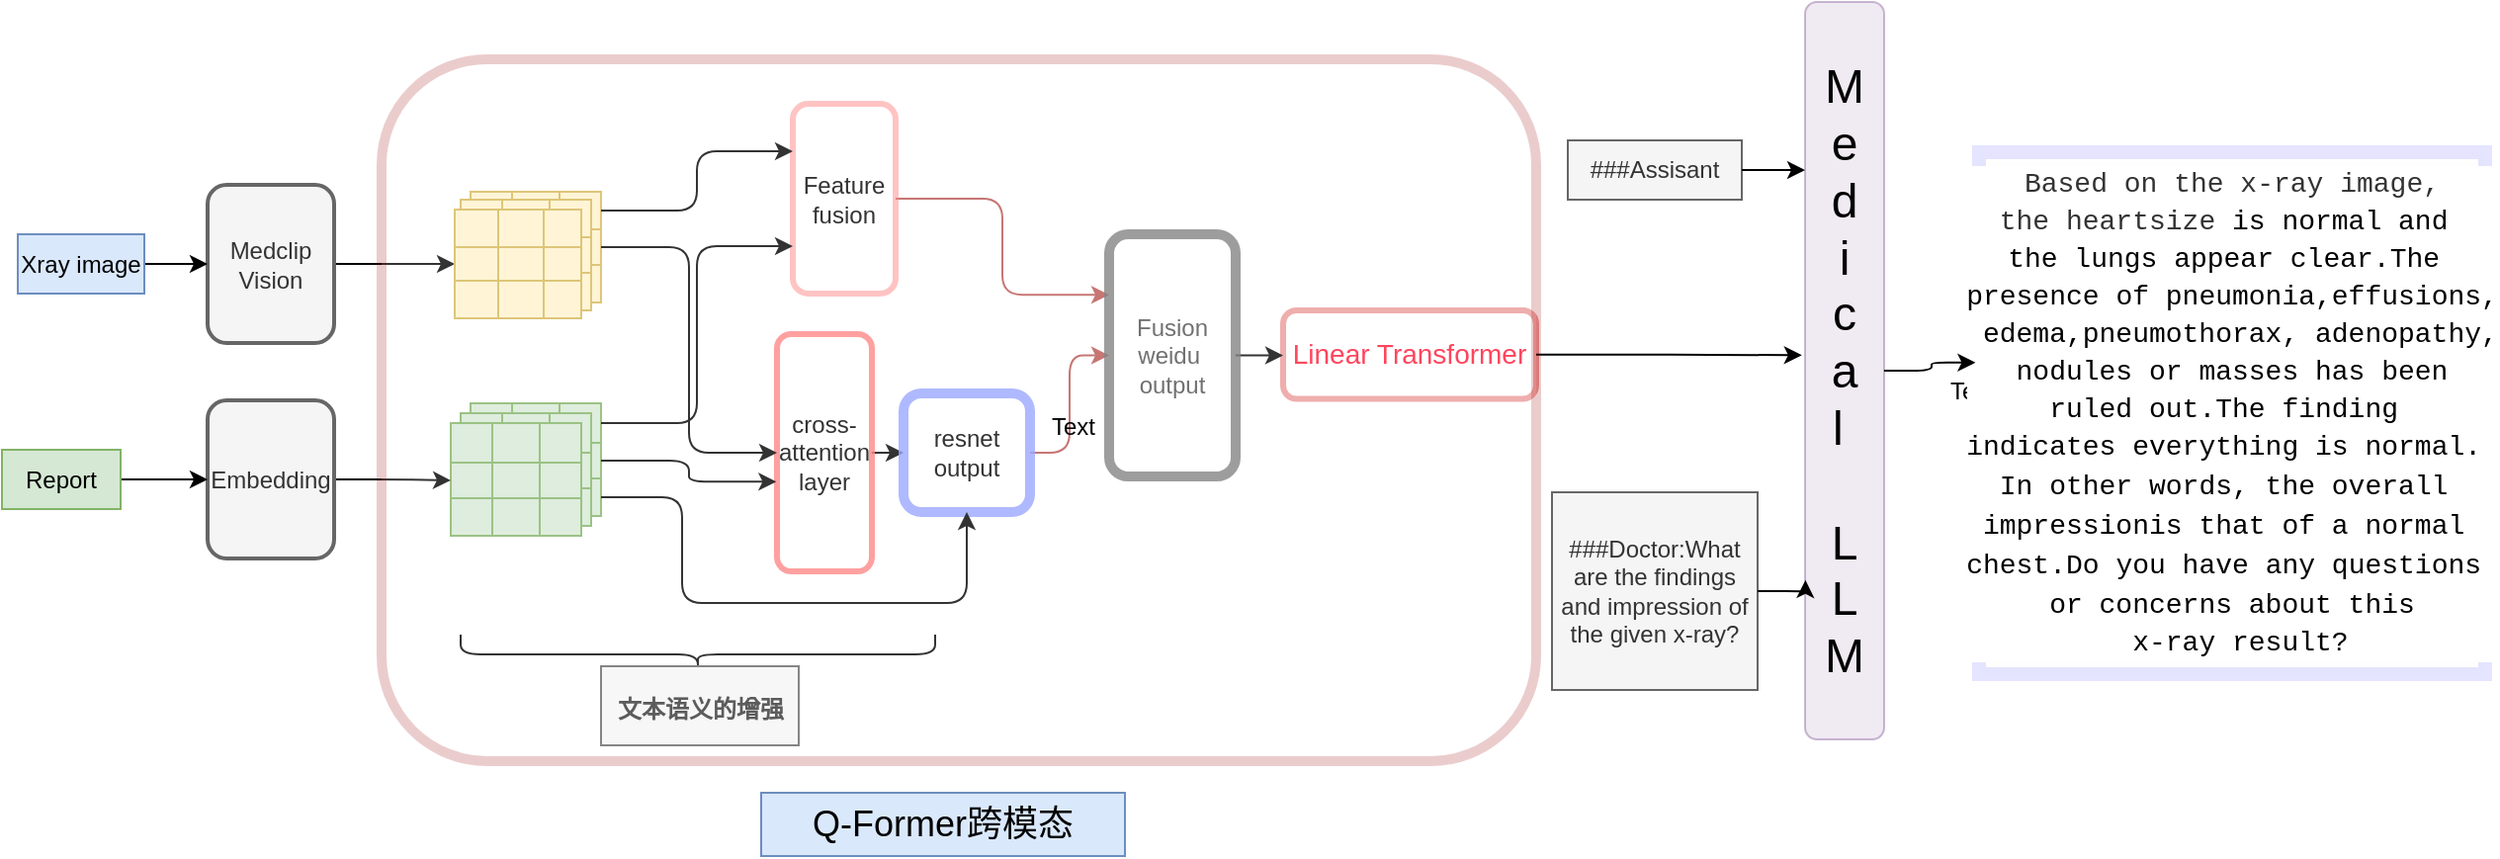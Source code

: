 <mxfile version="26.0.16" pages="2">
  <diagram name="第 1 页" id="Y37LdPhCyo7T8iD-wZ5e">
    <mxGraphModel dx="1584" dy="868" grid="0" gridSize="8" guides="1" tooltips="1" connect="1" arrows="1" fold="1" page="1" pageScale="1" pageWidth="1200" pageHeight="1600" math="0" shadow="0">
      <root>
        <mxCell id="0" />
        <mxCell id="1" parent="0" />
        <mxCell id="Uqj9MseJblNBVu8EgiHg-123" style="edgeStyle=orthogonalEdgeStyle;orthogonalLoop=1;jettySize=auto;html=1;exitX=1;exitY=0.5;exitDx=0;exitDy=0;" edge="1" parent="1" source="mGfkKU6VtConRxVcMwwn-1" target="Uqj9MseJblNBVu8EgiHg-57">
          <mxGeometry relative="1" as="geometry" />
        </mxCell>
        <mxCell id="mGfkKU6VtConRxVcMwwn-1" value="Medclip&lt;div&gt;Vision&lt;/div&gt;" style="rounded=1;whiteSpace=wrap;html=1;strokeWidth=2;fillColor=#f5f5f5;fontColor=#333333;strokeColor=#666666;" vertex="1" parent="1">
          <mxGeometry x="104" y="724.5" width="64" height="80" as="geometry" />
        </mxCell>
        <mxCell id="Uqj9MseJblNBVu8EgiHg-3" value="" style="edgeStyle=orthogonalEdgeStyle;orthogonalLoop=1;jettySize=auto;html=1;" edge="1" parent="1" source="Uqj9MseJblNBVu8EgiHg-1" target="mGfkKU6VtConRxVcMwwn-1">
          <mxGeometry relative="1" as="geometry" />
        </mxCell>
        <mxCell id="Uqj9MseJblNBVu8EgiHg-1" value="Xray image" style="text;html=1;align=center;verticalAlign=middle;whiteSpace=wrap;rounded=0;strokeWidth=1;fillColor=#dae8fc;strokeColor=#6c8ebf;" vertex="1" parent="1">
          <mxGeometry x="8" y="749.5" width="64" height="30" as="geometry" />
        </mxCell>
        <mxCell id="Uqj9MseJblNBVu8EgiHg-5" value="" style="shape=table;startSize=0;container=1;collapsible=0;childLayout=tableLayout;fontSize=16;fillColor=#fff2cc;strokeColor=#d6b656;movable=1;resizable=1;rotatable=1;deletable=1;editable=1;locked=0;connectable=1;" vertex="1" parent="1">
          <mxGeometry x="237" y="728" width="66" height="56" as="geometry" />
        </mxCell>
        <mxCell id="Uqj9MseJblNBVu8EgiHg-6" value="" style="shape=tableRow;horizontal=0;startSize=0;swimlaneHead=0;swimlaneBody=0;strokeColor=inherit;top=0;left=0;bottom=0;right=0;collapsible=0;dropTarget=0;fillColor=none;points=[[0,0.5],[1,0.5]];portConstraint=eastwest;fontSize=16;" vertex="1" parent="Uqj9MseJblNBVu8EgiHg-5">
          <mxGeometry width="66" height="19" as="geometry" />
        </mxCell>
        <mxCell id="Uqj9MseJblNBVu8EgiHg-7" value="" style="shape=partialRectangle;html=1;whiteSpace=wrap;connectable=0;strokeColor=inherit;overflow=hidden;fillColor=none;top=0;left=0;bottom=0;right=0;pointerEvents=1;fontSize=16;" vertex="1" parent="Uqj9MseJblNBVu8EgiHg-6">
          <mxGeometry width="21" height="19" as="geometry">
            <mxRectangle width="21" height="19" as="alternateBounds" />
          </mxGeometry>
        </mxCell>
        <mxCell id="Uqj9MseJblNBVu8EgiHg-8" value="" style="shape=partialRectangle;html=1;whiteSpace=wrap;connectable=0;strokeColor=inherit;overflow=hidden;fillColor=none;top=0;left=0;bottom=0;right=0;pointerEvents=1;fontSize=16;" vertex="1" parent="Uqj9MseJblNBVu8EgiHg-6">
          <mxGeometry x="21" width="24" height="19" as="geometry">
            <mxRectangle width="24" height="19" as="alternateBounds" />
          </mxGeometry>
        </mxCell>
        <mxCell id="Uqj9MseJblNBVu8EgiHg-9" value="" style="shape=partialRectangle;html=1;whiteSpace=wrap;connectable=0;strokeColor=inherit;overflow=hidden;fillColor=none;top=0;left=0;bottom=0;right=0;pointerEvents=1;fontSize=16;" vertex="1" parent="Uqj9MseJblNBVu8EgiHg-6">
          <mxGeometry x="45" width="21" height="19" as="geometry">
            <mxRectangle width="21" height="19" as="alternateBounds" />
          </mxGeometry>
        </mxCell>
        <mxCell id="Uqj9MseJblNBVu8EgiHg-10" value="" style="shape=tableRow;horizontal=0;startSize=0;swimlaneHead=0;swimlaneBody=0;strokeColor=inherit;top=0;left=0;bottom=0;right=0;collapsible=0;dropTarget=0;fillColor=none;points=[[0,0.5],[1,0.5]];portConstraint=eastwest;fontSize=16;" vertex="1" parent="Uqj9MseJblNBVu8EgiHg-5">
          <mxGeometry y="19" width="66" height="18" as="geometry" />
        </mxCell>
        <mxCell id="Uqj9MseJblNBVu8EgiHg-11" value="" style="shape=partialRectangle;html=1;whiteSpace=wrap;connectable=0;strokeColor=inherit;overflow=hidden;fillColor=none;top=0;left=0;bottom=0;right=0;pointerEvents=1;fontSize=16;" vertex="1" parent="Uqj9MseJblNBVu8EgiHg-10">
          <mxGeometry width="21" height="18" as="geometry">
            <mxRectangle width="21" height="18" as="alternateBounds" />
          </mxGeometry>
        </mxCell>
        <mxCell id="Uqj9MseJblNBVu8EgiHg-12" value="" style="shape=partialRectangle;html=1;whiteSpace=wrap;connectable=0;strokeColor=inherit;overflow=hidden;fillColor=none;top=0;left=0;bottom=0;right=0;pointerEvents=1;fontSize=16;" vertex="1" parent="Uqj9MseJblNBVu8EgiHg-10">
          <mxGeometry x="21" width="24" height="18" as="geometry">
            <mxRectangle width="24" height="18" as="alternateBounds" />
          </mxGeometry>
        </mxCell>
        <mxCell id="Uqj9MseJblNBVu8EgiHg-13" value="" style="shape=partialRectangle;html=1;whiteSpace=wrap;connectable=0;strokeColor=inherit;overflow=hidden;fillColor=none;top=0;left=0;bottom=0;right=0;pointerEvents=1;fontSize=16;" vertex="1" parent="Uqj9MseJblNBVu8EgiHg-10">
          <mxGeometry x="45" width="21" height="18" as="geometry">
            <mxRectangle width="21" height="18" as="alternateBounds" />
          </mxGeometry>
        </mxCell>
        <mxCell id="Uqj9MseJblNBVu8EgiHg-14" value="" style="shape=tableRow;horizontal=0;startSize=0;swimlaneHead=0;swimlaneBody=0;strokeColor=inherit;top=0;left=0;bottom=0;right=0;collapsible=0;dropTarget=0;fillColor=none;points=[[0,0.5],[1,0.5]];portConstraint=eastwest;fontSize=16;" vertex="1" parent="Uqj9MseJblNBVu8EgiHg-5">
          <mxGeometry y="37" width="66" height="19" as="geometry" />
        </mxCell>
        <mxCell id="Uqj9MseJblNBVu8EgiHg-15" value="" style="shape=partialRectangle;html=1;whiteSpace=wrap;connectable=0;strokeColor=inherit;overflow=hidden;fillColor=none;top=0;left=0;bottom=0;right=0;pointerEvents=1;fontSize=16;" vertex="1" parent="Uqj9MseJblNBVu8EgiHg-14">
          <mxGeometry width="21" height="19" as="geometry">
            <mxRectangle width="21" height="19" as="alternateBounds" />
          </mxGeometry>
        </mxCell>
        <mxCell id="Uqj9MseJblNBVu8EgiHg-16" value="" style="shape=partialRectangle;html=1;whiteSpace=wrap;connectable=0;strokeColor=inherit;overflow=hidden;fillColor=none;top=0;left=0;bottom=0;right=0;pointerEvents=1;fontSize=16;" vertex="1" parent="Uqj9MseJblNBVu8EgiHg-14">
          <mxGeometry x="21" width="24" height="19" as="geometry">
            <mxRectangle width="24" height="19" as="alternateBounds" />
          </mxGeometry>
        </mxCell>
        <mxCell id="Uqj9MseJblNBVu8EgiHg-17" value="" style="shape=partialRectangle;html=1;whiteSpace=wrap;connectable=0;strokeColor=inherit;overflow=hidden;fillColor=none;top=0;left=0;bottom=0;right=0;pointerEvents=1;fontSize=16;" vertex="1" parent="Uqj9MseJblNBVu8EgiHg-14">
          <mxGeometry x="45" width="21" height="19" as="geometry">
            <mxRectangle width="21" height="19" as="alternateBounds" />
          </mxGeometry>
        </mxCell>
        <mxCell id="Uqj9MseJblNBVu8EgiHg-44" value="" style="shape=table;startSize=0;container=1;collapsible=0;childLayout=tableLayout;fontSize=16;fillColor=#fff2cc;strokeColor=#d6b656;movable=0;resizable=0;rotatable=0;deletable=0;editable=0;locked=1;connectable=0;" vertex="1" parent="1">
          <mxGeometry x="232" y="732" width="66" height="56" as="geometry" />
        </mxCell>
        <mxCell id="Uqj9MseJblNBVu8EgiHg-45" value="" style="shape=tableRow;horizontal=0;startSize=0;swimlaneHead=0;swimlaneBody=0;strokeColor=inherit;top=0;left=0;bottom=0;right=0;collapsible=0;dropTarget=0;fillColor=none;points=[[0,0.5],[1,0.5]];portConstraint=eastwest;fontSize=16;" vertex="1" parent="Uqj9MseJblNBVu8EgiHg-44">
          <mxGeometry width="66" height="19" as="geometry" />
        </mxCell>
        <mxCell id="Uqj9MseJblNBVu8EgiHg-46" value="" style="shape=partialRectangle;html=1;whiteSpace=wrap;connectable=0;strokeColor=inherit;overflow=hidden;fillColor=none;top=0;left=0;bottom=0;right=0;pointerEvents=1;fontSize=16;" vertex="1" parent="Uqj9MseJblNBVu8EgiHg-45">
          <mxGeometry width="21" height="19" as="geometry">
            <mxRectangle width="21" height="19" as="alternateBounds" />
          </mxGeometry>
        </mxCell>
        <mxCell id="Uqj9MseJblNBVu8EgiHg-47" value="" style="shape=partialRectangle;html=1;whiteSpace=wrap;connectable=0;strokeColor=inherit;overflow=hidden;fillColor=none;top=0;left=0;bottom=0;right=0;pointerEvents=1;fontSize=16;" vertex="1" parent="Uqj9MseJblNBVu8EgiHg-45">
          <mxGeometry x="21" width="24" height="19" as="geometry">
            <mxRectangle width="24" height="19" as="alternateBounds" />
          </mxGeometry>
        </mxCell>
        <mxCell id="Uqj9MseJblNBVu8EgiHg-48" value="" style="shape=partialRectangle;html=1;whiteSpace=wrap;connectable=0;strokeColor=inherit;overflow=hidden;fillColor=none;top=0;left=0;bottom=0;right=0;pointerEvents=1;fontSize=16;" vertex="1" parent="Uqj9MseJblNBVu8EgiHg-45">
          <mxGeometry x="45" width="21" height="19" as="geometry">
            <mxRectangle width="21" height="19" as="alternateBounds" />
          </mxGeometry>
        </mxCell>
        <mxCell id="Uqj9MseJblNBVu8EgiHg-49" value="" style="shape=tableRow;horizontal=0;startSize=0;swimlaneHead=0;swimlaneBody=0;strokeColor=inherit;top=0;left=0;bottom=0;right=0;collapsible=0;dropTarget=0;fillColor=none;points=[[0,0.5],[1,0.5]];portConstraint=eastwest;fontSize=16;" vertex="1" parent="Uqj9MseJblNBVu8EgiHg-44">
          <mxGeometry y="19" width="66" height="18" as="geometry" />
        </mxCell>
        <mxCell id="Uqj9MseJblNBVu8EgiHg-50" value="" style="shape=partialRectangle;html=1;whiteSpace=wrap;connectable=0;strokeColor=inherit;overflow=hidden;fillColor=none;top=0;left=0;bottom=0;right=0;pointerEvents=1;fontSize=16;" vertex="1" parent="Uqj9MseJblNBVu8EgiHg-49">
          <mxGeometry width="21" height="18" as="geometry">
            <mxRectangle width="21" height="18" as="alternateBounds" />
          </mxGeometry>
        </mxCell>
        <mxCell id="Uqj9MseJblNBVu8EgiHg-51" value="" style="shape=partialRectangle;html=1;whiteSpace=wrap;connectable=0;strokeColor=inherit;overflow=hidden;fillColor=none;top=0;left=0;bottom=0;right=0;pointerEvents=1;fontSize=16;" vertex="1" parent="Uqj9MseJblNBVu8EgiHg-49">
          <mxGeometry x="21" width="24" height="18" as="geometry">
            <mxRectangle width="24" height="18" as="alternateBounds" />
          </mxGeometry>
        </mxCell>
        <mxCell id="Uqj9MseJblNBVu8EgiHg-52" value="" style="shape=partialRectangle;html=1;whiteSpace=wrap;connectable=0;strokeColor=inherit;overflow=hidden;fillColor=none;top=0;left=0;bottom=0;right=0;pointerEvents=1;fontSize=16;" vertex="1" parent="Uqj9MseJblNBVu8EgiHg-49">
          <mxGeometry x="45" width="21" height="18" as="geometry">
            <mxRectangle width="21" height="18" as="alternateBounds" />
          </mxGeometry>
        </mxCell>
        <mxCell id="Uqj9MseJblNBVu8EgiHg-53" value="" style="shape=tableRow;horizontal=0;startSize=0;swimlaneHead=0;swimlaneBody=0;strokeColor=inherit;top=0;left=0;bottom=0;right=0;collapsible=0;dropTarget=0;fillColor=none;points=[[0,0.5],[1,0.5]];portConstraint=eastwest;fontSize=16;" vertex="1" parent="Uqj9MseJblNBVu8EgiHg-44">
          <mxGeometry y="37" width="66" height="19" as="geometry" />
        </mxCell>
        <mxCell id="Uqj9MseJblNBVu8EgiHg-54" value="" style="shape=partialRectangle;html=1;whiteSpace=wrap;connectable=0;strokeColor=inherit;overflow=hidden;fillColor=none;top=0;left=0;bottom=0;right=0;pointerEvents=1;fontSize=16;" vertex="1" parent="Uqj9MseJblNBVu8EgiHg-53">
          <mxGeometry width="21" height="19" as="geometry">
            <mxRectangle width="21" height="19" as="alternateBounds" />
          </mxGeometry>
        </mxCell>
        <mxCell id="Uqj9MseJblNBVu8EgiHg-55" value="" style="shape=partialRectangle;html=1;whiteSpace=wrap;connectable=0;strokeColor=inherit;overflow=hidden;fillColor=none;top=0;left=0;bottom=0;right=0;pointerEvents=1;fontSize=16;" vertex="1" parent="Uqj9MseJblNBVu8EgiHg-53">
          <mxGeometry x="21" width="24" height="19" as="geometry">
            <mxRectangle width="24" height="19" as="alternateBounds" />
          </mxGeometry>
        </mxCell>
        <mxCell id="Uqj9MseJblNBVu8EgiHg-56" value="" style="shape=partialRectangle;html=1;whiteSpace=wrap;connectable=0;strokeColor=inherit;overflow=hidden;fillColor=none;top=0;left=0;bottom=0;right=0;pointerEvents=1;fontSize=16;" vertex="1" parent="Uqj9MseJblNBVu8EgiHg-53">
          <mxGeometry x="45" width="21" height="19" as="geometry">
            <mxRectangle width="21" height="19" as="alternateBounds" />
          </mxGeometry>
        </mxCell>
        <mxCell id="Uqj9MseJblNBVu8EgiHg-83" value="" style="shape=table;startSize=0;container=1;collapsible=0;childLayout=tableLayout;fontSize=16;fillColor=#d5e8d4;strokeColor=#82b366;movable=1;resizable=1;rotatable=1;deletable=1;editable=1;locked=0;connectable=1;" vertex="1" parent="1">
          <mxGeometry x="237" y="835" width="66" height="57" as="geometry" />
        </mxCell>
        <mxCell id="Uqj9MseJblNBVu8EgiHg-84" value="" style="shape=tableRow;horizontal=0;startSize=0;swimlaneHead=0;swimlaneBody=0;strokeColor=inherit;top=0;left=0;bottom=0;right=0;collapsible=0;dropTarget=0;fillColor=none;points=[[0,0.5],[1,0.5]];portConstraint=eastwest;fontSize=16;" vertex="1" parent="Uqj9MseJblNBVu8EgiHg-83">
          <mxGeometry width="66" height="20" as="geometry" />
        </mxCell>
        <mxCell id="Uqj9MseJblNBVu8EgiHg-85" value="" style="shape=partialRectangle;html=1;whiteSpace=wrap;connectable=0;strokeColor=inherit;overflow=hidden;fillColor=none;top=0;left=0;bottom=0;right=0;pointerEvents=1;fontSize=16;" vertex="1" parent="Uqj9MseJblNBVu8EgiHg-84">
          <mxGeometry width="21" height="20" as="geometry">
            <mxRectangle width="21" height="20" as="alternateBounds" />
          </mxGeometry>
        </mxCell>
        <mxCell id="Uqj9MseJblNBVu8EgiHg-86" value="" style="shape=partialRectangle;html=1;whiteSpace=wrap;connectable=0;strokeColor=inherit;overflow=hidden;fillColor=none;top=0;left=0;bottom=0;right=0;pointerEvents=1;fontSize=16;" vertex="1" parent="Uqj9MseJblNBVu8EgiHg-84">
          <mxGeometry x="21" width="24" height="20" as="geometry">
            <mxRectangle width="24" height="20" as="alternateBounds" />
          </mxGeometry>
        </mxCell>
        <mxCell id="Uqj9MseJblNBVu8EgiHg-87" value="" style="shape=partialRectangle;html=1;whiteSpace=wrap;connectable=0;strokeColor=inherit;overflow=hidden;fillColor=none;top=0;left=0;bottom=0;right=0;pointerEvents=1;fontSize=16;" vertex="1" parent="Uqj9MseJblNBVu8EgiHg-84">
          <mxGeometry x="45" width="21" height="20" as="geometry">
            <mxRectangle width="21" height="20" as="alternateBounds" />
          </mxGeometry>
        </mxCell>
        <mxCell id="Uqj9MseJblNBVu8EgiHg-88" value="" style="shape=tableRow;horizontal=0;startSize=0;swimlaneHead=0;swimlaneBody=0;strokeColor=inherit;top=0;left=0;bottom=0;right=0;collapsible=0;dropTarget=0;fillColor=none;points=[[0,0.5],[1,0.5]];portConstraint=eastwest;fontSize=16;" vertex="1" parent="Uqj9MseJblNBVu8EgiHg-83">
          <mxGeometry y="20" width="66" height="18" as="geometry" />
        </mxCell>
        <mxCell id="Uqj9MseJblNBVu8EgiHg-89" value="" style="shape=partialRectangle;html=1;whiteSpace=wrap;connectable=0;strokeColor=inherit;overflow=hidden;fillColor=none;top=0;left=0;bottom=0;right=0;pointerEvents=1;fontSize=16;" vertex="1" parent="Uqj9MseJblNBVu8EgiHg-88">
          <mxGeometry width="21" height="18" as="geometry">
            <mxRectangle width="21" height="18" as="alternateBounds" />
          </mxGeometry>
        </mxCell>
        <mxCell id="Uqj9MseJblNBVu8EgiHg-90" value="" style="shape=partialRectangle;html=1;whiteSpace=wrap;connectable=0;strokeColor=inherit;overflow=hidden;fillColor=none;top=0;left=0;bottom=0;right=0;pointerEvents=1;fontSize=16;" vertex="1" parent="Uqj9MseJblNBVu8EgiHg-88">
          <mxGeometry x="21" width="24" height="18" as="geometry">
            <mxRectangle width="24" height="18" as="alternateBounds" />
          </mxGeometry>
        </mxCell>
        <mxCell id="Uqj9MseJblNBVu8EgiHg-91" value="" style="shape=partialRectangle;html=1;whiteSpace=wrap;connectable=0;strokeColor=inherit;overflow=hidden;fillColor=none;top=0;left=0;bottom=0;right=0;pointerEvents=1;fontSize=16;" vertex="1" parent="Uqj9MseJblNBVu8EgiHg-88">
          <mxGeometry x="45" width="21" height="18" as="geometry">
            <mxRectangle width="21" height="18" as="alternateBounds" />
          </mxGeometry>
        </mxCell>
        <mxCell id="Uqj9MseJblNBVu8EgiHg-92" value="" style="shape=tableRow;horizontal=0;startSize=0;swimlaneHead=0;swimlaneBody=0;strokeColor=inherit;top=0;left=0;bottom=0;right=0;collapsible=0;dropTarget=0;fillColor=none;points=[[0,0.5],[1,0.5]];portConstraint=eastwest;fontSize=16;" vertex="1" parent="Uqj9MseJblNBVu8EgiHg-83">
          <mxGeometry y="38" width="66" height="19" as="geometry" />
        </mxCell>
        <mxCell id="Uqj9MseJblNBVu8EgiHg-93" value="" style="shape=partialRectangle;html=1;whiteSpace=wrap;connectable=0;strokeColor=inherit;overflow=hidden;fillColor=none;top=0;left=0;bottom=0;right=0;pointerEvents=1;fontSize=16;" vertex="1" parent="Uqj9MseJblNBVu8EgiHg-92">
          <mxGeometry width="21" height="19" as="geometry">
            <mxRectangle width="21" height="19" as="alternateBounds" />
          </mxGeometry>
        </mxCell>
        <mxCell id="Uqj9MseJblNBVu8EgiHg-94" value="" style="shape=partialRectangle;html=1;whiteSpace=wrap;connectable=0;strokeColor=inherit;overflow=hidden;fillColor=none;top=0;left=0;bottom=0;right=0;pointerEvents=1;fontSize=16;" vertex="1" parent="Uqj9MseJblNBVu8EgiHg-92">
          <mxGeometry x="21" width="24" height="19" as="geometry">
            <mxRectangle width="24" height="19" as="alternateBounds" />
          </mxGeometry>
        </mxCell>
        <mxCell id="Uqj9MseJblNBVu8EgiHg-95" value="" style="shape=partialRectangle;html=1;whiteSpace=wrap;connectable=0;strokeColor=inherit;overflow=hidden;fillColor=none;top=0;left=0;bottom=0;right=0;pointerEvents=1;fontSize=16;" vertex="1" parent="Uqj9MseJblNBVu8EgiHg-92">
          <mxGeometry x="45" width="21" height="19" as="geometry">
            <mxRectangle width="21" height="19" as="alternateBounds" />
          </mxGeometry>
        </mxCell>
        <mxCell id="Uqj9MseJblNBVu8EgiHg-57" value="" style="shape=table;startSize=0;container=1;collapsible=0;childLayout=tableLayout;fontSize=16;fillColor=#fff2cc;strokeColor=#d6b656;" vertex="1" parent="1">
          <mxGeometry x="229" y="737" width="64" height="55" as="geometry" />
        </mxCell>
        <mxCell id="Uqj9MseJblNBVu8EgiHg-58" value="" style="shape=tableRow;horizontal=0;startSize=0;swimlaneHead=0;swimlaneBody=0;strokeColor=inherit;top=0;left=0;bottom=0;right=0;collapsible=0;dropTarget=0;fillColor=none;points=[[0,0.5],[1,0.5]];portConstraint=eastwest;fontSize=16;" vertex="1" parent="Uqj9MseJblNBVu8EgiHg-57">
          <mxGeometry width="64" height="19" as="geometry" />
        </mxCell>
        <mxCell id="Uqj9MseJblNBVu8EgiHg-59" value="" style="shape=partialRectangle;html=1;whiteSpace=wrap;connectable=0;strokeColor=inherit;overflow=hidden;fillColor=none;top=0;left=0;bottom=0;right=0;pointerEvents=1;fontSize=16;" vertex="1" parent="Uqj9MseJblNBVu8EgiHg-58">
          <mxGeometry width="22" height="19" as="geometry">
            <mxRectangle width="22" height="19" as="alternateBounds" />
          </mxGeometry>
        </mxCell>
        <mxCell id="Uqj9MseJblNBVu8EgiHg-60" value="" style="shape=partialRectangle;html=1;whiteSpace=wrap;connectable=0;strokeColor=inherit;overflow=hidden;fillColor=none;top=0;left=0;bottom=0;right=0;pointerEvents=1;fontSize=16;" vertex="1" parent="Uqj9MseJblNBVu8EgiHg-58">
          <mxGeometry x="22" width="23" height="19" as="geometry">
            <mxRectangle width="23" height="19" as="alternateBounds" />
          </mxGeometry>
        </mxCell>
        <mxCell id="Uqj9MseJblNBVu8EgiHg-61" value="" style="shape=partialRectangle;html=1;whiteSpace=wrap;connectable=0;strokeColor=inherit;overflow=hidden;fillColor=none;top=0;left=0;bottom=0;right=0;pointerEvents=1;fontSize=16;" vertex="1" parent="Uqj9MseJblNBVu8EgiHg-58">
          <mxGeometry x="45" width="19" height="19" as="geometry">
            <mxRectangle width="19" height="19" as="alternateBounds" />
          </mxGeometry>
        </mxCell>
        <mxCell id="Uqj9MseJblNBVu8EgiHg-62" value="" style="shape=tableRow;horizontal=0;startSize=0;swimlaneHead=0;swimlaneBody=0;strokeColor=inherit;top=0;left=0;bottom=0;right=0;collapsible=0;dropTarget=0;fillColor=none;points=[[0,0.5],[1,0.5]];portConstraint=eastwest;fontSize=16;" vertex="1" parent="Uqj9MseJblNBVu8EgiHg-57">
          <mxGeometry y="19" width="64" height="17" as="geometry" />
        </mxCell>
        <mxCell id="Uqj9MseJblNBVu8EgiHg-63" value="" style="shape=partialRectangle;html=1;whiteSpace=wrap;connectable=0;strokeColor=inherit;overflow=hidden;fillColor=none;top=0;left=0;bottom=0;right=0;pointerEvents=1;fontSize=16;" vertex="1" parent="Uqj9MseJblNBVu8EgiHg-62">
          <mxGeometry width="22" height="17" as="geometry">
            <mxRectangle width="22" height="17" as="alternateBounds" />
          </mxGeometry>
        </mxCell>
        <mxCell id="Uqj9MseJblNBVu8EgiHg-64" value="" style="shape=partialRectangle;html=1;whiteSpace=wrap;connectable=0;strokeColor=inherit;overflow=hidden;fillColor=none;top=0;left=0;bottom=0;right=0;pointerEvents=1;fontSize=16;" vertex="1" parent="Uqj9MseJblNBVu8EgiHg-62">
          <mxGeometry x="22" width="23" height="17" as="geometry">
            <mxRectangle width="23" height="17" as="alternateBounds" />
          </mxGeometry>
        </mxCell>
        <mxCell id="Uqj9MseJblNBVu8EgiHg-65" value="" style="shape=partialRectangle;html=1;whiteSpace=wrap;connectable=0;strokeColor=inherit;overflow=hidden;fillColor=none;top=0;left=0;bottom=0;right=0;pointerEvents=1;fontSize=16;" vertex="1" parent="Uqj9MseJblNBVu8EgiHg-62">
          <mxGeometry x="45" width="19" height="17" as="geometry">
            <mxRectangle width="19" height="17" as="alternateBounds" />
          </mxGeometry>
        </mxCell>
        <mxCell id="Uqj9MseJblNBVu8EgiHg-66" value="" style="shape=tableRow;horizontal=0;startSize=0;swimlaneHead=0;swimlaneBody=0;strokeColor=inherit;top=0;left=0;bottom=0;right=0;collapsible=0;dropTarget=0;fillColor=none;points=[[0,0.5],[1,0.5]];portConstraint=eastwest;fontSize=16;" vertex="1" parent="Uqj9MseJblNBVu8EgiHg-57">
          <mxGeometry y="36" width="64" height="19" as="geometry" />
        </mxCell>
        <mxCell id="Uqj9MseJblNBVu8EgiHg-67" value="" style="shape=partialRectangle;html=1;whiteSpace=wrap;connectable=0;strokeColor=inherit;overflow=hidden;fillColor=none;top=0;left=0;bottom=0;right=0;pointerEvents=1;fontSize=16;" vertex="1" parent="Uqj9MseJblNBVu8EgiHg-66">
          <mxGeometry width="22" height="19" as="geometry">
            <mxRectangle width="22" height="19" as="alternateBounds" />
          </mxGeometry>
        </mxCell>
        <mxCell id="Uqj9MseJblNBVu8EgiHg-68" value="" style="shape=partialRectangle;html=1;whiteSpace=wrap;connectable=0;strokeColor=inherit;overflow=hidden;fillColor=none;top=0;left=0;bottom=0;right=0;pointerEvents=1;fontSize=16;" vertex="1" parent="Uqj9MseJblNBVu8EgiHg-66">
          <mxGeometry x="22" width="23" height="19" as="geometry">
            <mxRectangle width="23" height="19" as="alternateBounds" />
          </mxGeometry>
        </mxCell>
        <mxCell id="Uqj9MseJblNBVu8EgiHg-69" value="" style="shape=partialRectangle;html=1;whiteSpace=wrap;connectable=0;strokeColor=inherit;overflow=hidden;fillColor=none;top=0;left=0;bottom=0;right=0;pointerEvents=1;fontSize=16;" vertex="1" parent="Uqj9MseJblNBVu8EgiHg-66">
          <mxGeometry x="45" width="19" height="19" as="geometry">
            <mxRectangle width="19" height="19" as="alternateBounds" />
          </mxGeometry>
        </mxCell>
        <mxCell id="Uqj9MseJblNBVu8EgiHg-109" value="" style="shape=table;startSize=0;container=1;collapsible=0;childLayout=tableLayout;fontSize=16;fillColor=#d5e8d4;strokeColor=#82b366;movable=0;resizable=0;rotatable=0;deletable=0;editable=0;locked=1;connectable=0;" vertex="1" parent="1">
          <mxGeometry x="232" y="840" width="66" height="57" as="geometry" />
        </mxCell>
        <mxCell id="Uqj9MseJblNBVu8EgiHg-110" value="" style="shape=tableRow;horizontal=0;startSize=0;swimlaneHead=0;swimlaneBody=0;strokeColor=inherit;top=0;left=0;bottom=0;right=0;collapsible=0;dropTarget=0;fillColor=none;points=[[0,0.5],[1,0.5]];portConstraint=eastwest;fontSize=16;" vertex="1" parent="Uqj9MseJblNBVu8EgiHg-109">
          <mxGeometry width="66" height="20" as="geometry" />
        </mxCell>
        <mxCell id="Uqj9MseJblNBVu8EgiHg-111" value="" style="shape=partialRectangle;html=1;whiteSpace=wrap;connectable=0;strokeColor=inherit;overflow=hidden;fillColor=none;top=0;left=0;bottom=0;right=0;pointerEvents=1;fontSize=16;" vertex="1" parent="Uqj9MseJblNBVu8EgiHg-110">
          <mxGeometry width="21" height="20" as="geometry">
            <mxRectangle width="21" height="20" as="alternateBounds" />
          </mxGeometry>
        </mxCell>
        <mxCell id="Uqj9MseJblNBVu8EgiHg-112" value="" style="shape=partialRectangle;html=1;whiteSpace=wrap;connectable=0;strokeColor=inherit;overflow=hidden;fillColor=none;top=0;left=0;bottom=0;right=0;pointerEvents=1;fontSize=16;" vertex="1" parent="Uqj9MseJblNBVu8EgiHg-110">
          <mxGeometry x="21" width="24" height="20" as="geometry">
            <mxRectangle width="24" height="20" as="alternateBounds" />
          </mxGeometry>
        </mxCell>
        <mxCell id="Uqj9MseJblNBVu8EgiHg-113" value="" style="shape=partialRectangle;html=1;whiteSpace=wrap;connectable=0;strokeColor=inherit;overflow=hidden;fillColor=none;top=0;left=0;bottom=0;right=0;pointerEvents=1;fontSize=16;" vertex="1" parent="Uqj9MseJblNBVu8EgiHg-110">
          <mxGeometry x="45" width="21" height="20" as="geometry">
            <mxRectangle width="21" height="20" as="alternateBounds" />
          </mxGeometry>
        </mxCell>
        <mxCell id="Uqj9MseJblNBVu8EgiHg-114" value="" style="shape=tableRow;horizontal=0;startSize=0;swimlaneHead=0;swimlaneBody=0;strokeColor=inherit;top=0;left=0;bottom=0;right=0;collapsible=0;dropTarget=0;fillColor=none;points=[[0,0.5],[1,0.5]];portConstraint=eastwest;fontSize=16;" vertex="1" parent="Uqj9MseJblNBVu8EgiHg-109">
          <mxGeometry y="20" width="66" height="18" as="geometry" />
        </mxCell>
        <mxCell id="Uqj9MseJblNBVu8EgiHg-115" value="" style="shape=partialRectangle;html=1;whiteSpace=wrap;connectable=0;strokeColor=inherit;overflow=hidden;fillColor=none;top=0;left=0;bottom=0;right=0;pointerEvents=1;fontSize=16;" vertex="1" parent="Uqj9MseJblNBVu8EgiHg-114">
          <mxGeometry width="21" height="18" as="geometry">
            <mxRectangle width="21" height="18" as="alternateBounds" />
          </mxGeometry>
        </mxCell>
        <mxCell id="Uqj9MseJblNBVu8EgiHg-116" value="" style="shape=partialRectangle;html=1;whiteSpace=wrap;connectable=0;strokeColor=inherit;overflow=hidden;fillColor=none;top=0;left=0;bottom=0;right=0;pointerEvents=1;fontSize=16;" vertex="1" parent="Uqj9MseJblNBVu8EgiHg-114">
          <mxGeometry x="21" width="24" height="18" as="geometry">
            <mxRectangle width="24" height="18" as="alternateBounds" />
          </mxGeometry>
        </mxCell>
        <mxCell id="Uqj9MseJblNBVu8EgiHg-117" value="" style="shape=partialRectangle;html=1;whiteSpace=wrap;connectable=0;strokeColor=inherit;overflow=hidden;fillColor=none;top=0;left=0;bottom=0;right=0;pointerEvents=1;fontSize=16;" vertex="1" parent="Uqj9MseJblNBVu8EgiHg-114">
          <mxGeometry x="45" width="21" height="18" as="geometry">
            <mxRectangle width="21" height="18" as="alternateBounds" />
          </mxGeometry>
        </mxCell>
        <mxCell id="Uqj9MseJblNBVu8EgiHg-118" value="" style="shape=tableRow;horizontal=0;startSize=0;swimlaneHead=0;swimlaneBody=0;strokeColor=inherit;top=0;left=0;bottom=0;right=0;collapsible=0;dropTarget=0;fillColor=none;points=[[0,0.5],[1,0.5]];portConstraint=eastwest;fontSize=16;" vertex="1" parent="Uqj9MseJblNBVu8EgiHg-109">
          <mxGeometry y="38" width="66" height="19" as="geometry" />
        </mxCell>
        <mxCell id="Uqj9MseJblNBVu8EgiHg-119" value="" style="shape=partialRectangle;html=1;whiteSpace=wrap;connectable=0;strokeColor=inherit;overflow=hidden;fillColor=none;top=0;left=0;bottom=0;right=0;pointerEvents=1;fontSize=16;" vertex="1" parent="Uqj9MseJblNBVu8EgiHg-118">
          <mxGeometry width="21" height="19" as="geometry">
            <mxRectangle width="21" height="19" as="alternateBounds" />
          </mxGeometry>
        </mxCell>
        <mxCell id="Uqj9MseJblNBVu8EgiHg-120" value="" style="shape=partialRectangle;html=1;whiteSpace=wrap;connectable=0;strokeColor=inherit;overflow=hidden;fillColor=none;top=0;left=0;bottom=0;right=0;pointerEvents=1;fontSize=16;" vertex="1" parent="Uqj9MseJblNBVu8EgiHg-118">
          <mxGeometry x="21" width="24" height="19" as="geometry">
            <mxRectangle width="24" height="19" as="alternateBounds" />
          </mxGeometry>
        </mxCell>
        <mxCell id="Uqj9MseJblNBVu8EgiHg-121" value="" style="shape=partialRectangle;html=1;whiteSpace=wrap;connectable=0;strokeColor=inherit;overflow=hidden;fillColor=none;top=0;left=0;bottom=0;right=0;pointerEvents=1;fontSize=16;" vertex="1" parent="Uqj9MseJblNBVu8EgiHg-118">
          <mxGeometry x="45" width="21" height="19" as="geometry">
            <mxRectangle width="21" height="19" as="alternateBounds" />
          </mxGeometry>
        </mxCell>
        <mxCell id="Uqj9MseJblNBVu8EgiHg-96" value="" style="shape=table;startSize=0;container=1;collapsible=0;childLayout=tableLayout;fontSize=16;fillColor=#d5e8d4;strokeColor=#82b366;movable=1;resizable=1;rotatable=1;deletable=1;editable=1;locked=0;connectable=1;" vertex="1" parent="1">
          <mxGeometry x="227" y="845" width="66" height="57" as="geometry" />
        </mxCell>
        <mxCell id="Uqj9MseJblNBVu8EgiHg-97" value="" style="shape=tableRow;horizontal=0;startSize=0;swimlaneHead=0;swimlaneBody=0;strokeColor=inherit;top=0;left=0;bottom=0;right=0;collapsible=0;dropTarget=0;fillColor=none;points=[[0,0.5],[1,0.5]];portConstraint=eastwest;fontSize=16;" vertex="1" parent="Uqj9MseJblNBVu8EgiHg-96">
          <mxGeometry width="66" height="20" as="geometry" />
        </mxCell>
        <mxCell id="Uqj9MseJblNBVu8EgiHg-98" value="" style="shape=partialRectangle;html=1;whiteSpace=wrap;connectable=0;strokeColor=inherit;overflow=hidden;fillColor=none;top=0;left=0;bottom=0;right=0;pointerEvents=1;fontSize=16;" vertex="1" parent="Uqj9MseJblNBVu8EgiHg-97">
          <mxGeometry width="21" height="20" as="geometry">
            <mxRectangle width="21" height="20" as="alternateBounds" />
          </mxGeometry>
        </mxCell>
        <mxCell id="Uqj9MseJblNBVu8EgiHg-99" value="" style="shape=partialRectangle;html=1;whiteSpace=wrap;connectable=0;strokeColor=inherit;overflow=hidden;fillColor=none;top=0;left=0;bottom=0;right=0;pointerEvents=1;fontSize=16;" vertex="1" parent="Uqj9MseJblNBVu8EgiHg-97">
          <mxGeometry x="21" width="24" height="20" as="geometry">
            <mxRectangle width="24" height="20" as="alternateBounds" />
          </mxGeometry>
        </mxCell>
        <mxCell id="Uqj9MseJblNBVu8EgiHg-100" value="" style="shape=partialRectangle;html=1;whiteSpace=wrap;connectable=0;strokeColor=inherit;overflow=hidden;fillColor=none;top=0;left=0;bottom=0;right=0;pointerEvents=1;fontSize=16;" vertex="1" parent="Uqj9MseJblNBVu8EgiHg-97">
          <mxGeometry x="45" width="21" height="20" as="geometry">
            <mxRectangle width="21" height="20" as="alternateBounds" />
          </mxGeometry>
        </mxCell>
        <mxCell id="Uqj9MseJblNBVu8EgiHg-101" value="" style="shape=tableRow;horizontal=0;startSize=0;swimlaneHead=0;swimlaneBody=0;strokeColor=inherit;top=0;left=0;bottom=0;right=0;collapsible=0;dropTarget=0;fillColor=none;points=[[0,0.5],[1,0.5]];portConstraint=eastwest;fontSize=16;" vertex="1" parent="Uqj9MseJblNBVu8EgiHg-96">
          <mxGeometry y="20" width="66" height="18" as="geometry" />
        </mxCell>
        <mxCell id="Uqj9MseJblNBVu8EgiHg-102" value="" style="shape=partialRectangle;html=1;whiteSpace=wrap;connectable=0;strokeColor=inherit;overflow=hidden;fillColor=none;top=0;left=0;bottom=0;right=0;pointerEvents=1;fontSize=16;" vertex="1" parent="Uqj9MseJblNBVu8EgiHg-101">
          <mxGeometry width="21" height="18" as="geometry">
            <mxRectangle width="21" height="18" as="alternateBounds" />
          </mxGeometry>
        </mxCell>
        <mxCell id="Uqj9MseJblNBVu8EgiHg-103" value="" style="shape=partialRectangle;html=1;whiteSpace=wrap;connectable=0;strokeColor=inherit;overflow=hidden;fillColor=none;top=0;left=0;bottom=0;right=0;pointerEvents=1;fontSize=16;" vertex="1" parent="Uqj9MseJblNBVu8EgiHg-101">
          <mxGeometry x="21" width="24" height="18" as="geometry">
            <mxRectangle width="24" height="18" as="alternateBounds" />
          </mxGeometry>
        </mxCell>
        <mxCell id="Uqj9MseJblNBVu8EgiHg-104" value="" style="shape=partialRectangle;html=1;whiteSpace=wrap;connectable=0;strokeColor=inherit;overflow=hidden;fillColor=none;top=0;left=0;bottom=0;right=0;pointerEvents=1;fontSize=16;" vertex="1" parent="Uqj9MseJblNBVu8EgiHg-101">
          <mxGeometry x="45" width="21" height="18" as="geometry">
            <mxRectangle width="21" height="18" as="alternateBounds" />
          </mxGeometry>
        </mxCell>
        <mxCell id="Uqj9MseJblNBVu8EgiHg-105" value="" style="shape=tableRow;horizontal=0;startSize=0;swimlaneHead=0;swimlaneBody=0;strokeColor=inherit;top=0;left=0;bottom=0;right=0;collapsible=0;dropTarget=0;fillColor=none;points=[[0,0.5],[1,0.5]];portConstraint=eastwest;fontSize=16;" vertex="1" parent="Uqj9MseJblNBVu8EgiHg-96">
          <mxGeometry y="38" width="66" height="19" as="geometry" />
        </mxCell>
        <mxCell id="Uqj9MseJblNBVu8EgiHg-106" value="" style="shape=partialRectangle;html=1;whiteSpace=wrap;connectable=0;strokeColor=inherit;overflow=hidden;fillColor=none;top=0;left=0;bottom=0;right=0;pointerEvents=1;fontSize=16;" vertex="1" parent="Uqj9MseJblNBVu8EgiHg-105">
          <mxGeometry width="21" height="19" as="geometry">
            <mxRectangle width="21" height="19" as="alternateBounds" />
          </mxGeometry>
        </mxCell>
        <mxCell id="Uqj9MseJblNBVu8EgiHg-107" value="" style="shape=partialRectangle;html=1;whiteSpace=wrap;connectable=0;strokeColor=inherit;overflow=hidden;fillColor=none;top=0;left=0;bottom=0;right=0;pointerEvents=1;fontSize=16;" vertex="1" parent="Uqj9MseJblNBVu8EgiHg-105">
          <mxGeometry x="21" width="24" height="19" as="geometry">
            <mxRectangle width="24" height="19" as="alternateBounds" />
          </mxGeometry>
        </mxCell>
        <mxCell id="Uqj9MseJblNBVu8EgiHg-108" value="" style="shape=partialRectangle;html=1;whiteSpace=wrap;connectable=0;strokeColor=inherit;overflow=hidden;fillColor=none;top=0;left=0;bottom=0;right=0;pointerEvents=1;fontSize=16;" vertex="1" parent="Uqj9MseJblNBVu8EgiHg-105">
          <mxGeometry x="45" width="21" height="19" as="geometry">
            <mxRectangle width="21" height="19" as="alternateBounds" />
          </mxGeometry>
        </mxCell>
        <mxCell id="Uqj9MseJblNBVu8EgiHg-130" style="edgeStyle=orthogonalEdgeStyle;orthogonalLoop=1;jettySize=auto;html=1;entryX=0;entryY=0.5;entryDx=0;entryDy=0;" edge="1" parent="1" source="Uqj9MseJblNBVu8EgiHg-124" target="Uqj9MseJblNBVu8EgiHg-101">
          <mxGeometry relative="1" as="geometry" />
        </mxCell>
        <mxCell id="Uqj9MseJblNBVu8EgiHg-124" value="Embedding" style="rounded=1;whiteSpace=wrap;html=1;strokeWidth=2;fillColor=#f5f5f5;fontColor=#333333;strokeColor=#666666;" vertex="1" parent="1">
          <mxGeometry x="104" y="833.5" width="64" height="80" as="geometry" />
        </mxCell>
        <mxCell id="Uqj9MseJblNBVu8EgiHg-126" style="edgeStyle=orthogonalEdgeStyle;orthogonalLoop=1;jettySize=auto;html=1;entryX=0;entryY=0.5;entryDx=0;entryDy=0;" edge="1" parent="1" source="Uqj9MseJblNBVu8EgiHg-125" target="Uqj9MseJblNBVu8EgiHg-124">
          <mxGeometry relative="1" as="geometry" />
        </mxCell>
        <mxCell id="Uqj9MseJblNBVu8EgiHg-125" value="Report" style="text;html=1;align=center;verticalAlign=middle;whiteSpace=wrap;rounded=0;fillColor=#d5e8d4;strokeColor=#82b366;" vertex="1" parent="1">
          <mxGeometry y="858.5" width="60" height="30" as="geometry" />
        </mxCell>
        <mxCell id="Uqj9MseJblNBVu8EgiHg-137" value="" style="edgeStyle=orthogonalEdgeStyle;orthogonalLoop=1;jettySize=auto;html=1;" edge="1" parent="1" source="Uqj9MseJblNBVu8EgiHg-131" target="Uqj9MseJblNBVu8EgiHg-136">
          <mxGeometry relative="1" as="geometry" />
        </mxCell>
        <mxCell id="Uqj9MseJblNBVu8EgiHg-131" value="cross-attention&lt;div&gt;layer&lt;/div&gt;" style="rounded=1;whiteSpace=wrap;html=1;opacity=80;strokeColor=#FF6B6B;strokeWidth=3;" vertex="1" parent="1">
          <mxGeometry x="392" y="800" width="48" height="120" as="geometry" />
        </mxCell>
        <mxCell id="Uqj9MseJblNBVu8EgiHg-132" style="edgeStyle=orthogonalEdgeStyle;orthogonalLoop=1;jettySize=auto;html=1;exitX=1;exitY=0.5;exitDx=0;exitDy=0;entryX=0;entryY=0.5;entryDx=0;entryDy=0;" edge="1" parent="1" source="Uqj9MseJblNBVu8EgiHg-10" target="Uqj9MseJblNBVu8EgiHg-131">
          <mxGeometry relative="1" as="geometry" />
        </mxCell>
        <mxCell id="Uqj9MseJblNBVu8EgiHg-133" style="edgeStyle=orthogonalEdgeStyle;orthogonalLoop=1;jettySize=auto;html=1;exitX=1;exitY=0.5;exitDx=0;exitDy=0;entryX=-0.007;entryY=0.622;entryDx=0;entryDy=0;entryPerimeter=0;" edge="1" parent="1" source="Uqj9MseJblNBVu8EgiHg-88" target="Uqj9MseJblNBVu8EgiHg-131">
          <mxGeometry relative="1" as="geometry" />
        </mxCell>
        <mxCell id="Uqj9MseJblNBVu8EgiHg-134" value="&lt;font style=&quot;color: rgb(255, 22, 53); font-size: 14px;&quot;&gt;Linear Transformer&lt;/font&gt;" style="rounded=1;whiteSpace=wrap;html=1;opacity=40;strokeWidth=3;strokeColor=#CC0000;" vertex="1" parent="1">
          <mxGeometry x="648" y="788" width="128" height="44.75" as="geometry" />
        </mxCell>
        <mxCell id="Uqj9MseJblNBVu8EgiHg-147" value="" style="edgeStyle=orthogonalEdgeStyle;orthogonalLoop=1;jettySize=auto;html=1;fillColor=#f8cecc;strokeColor=#b85450;" edge="1" parent="1" source="Uqj9MseJblNBVu8EgiHg-136" target="Uqj9MseJblNBVu8EgiHg-146">
          <mxGeometry relative="1" as="geometry" />
        </mxCell>
        <mxCell id="Uqj9MseJblNBVu8EgiHg-136" value="resnet&lt;div&gt;output&lt;/div&gt;" style="whiteSpace=wrap;html=1;strokeColor=#8292FF;rounded=1;opacity=80;strokeWidth=5;" vertex="1" parent="1">
          <mxGeometry x="456" y="830" width="64" height="60" as="geometry" />
        </mxCell>
        <mxCell id="Uqj9MseJblNBVu8EgiHg-138" style="edgeStyle=orthogonalEdgeStyle;orthogonalLoop=1;jettySize=auto;html=1;exitX=1;exitY=0.5;exitDx=0;exitDy=0;entryX=0.5;entryY=1;entryDx=0;entryDy=0;" edge="1" parent="1" source="Uqj9MseJblNBVu8EgiHg-92" target="Uqj9MseJblNBVu8EgiHg-136">
          <mxGeometry relative="1" as="geometry">
            <Array as="points">
              <mxPoint x="344" y="883" />
              <mxPoint x="344" y="936" />
              <mxPoint x="488" y="936" />
            </Array>
          </mxGeometry>
        </mxCell>
        <mxCell id="Uqj9MseJblNBVu8EgiHg-148" style="edgeStyle=orthogonalEdgeStyle;orthogonalLoop=1;jettySize=auto;html=1;exitX=1;exitY=0.5;exitDx=0;exitDy=0;entryX=0;entryY=0.25;entryDx=0;entryDy=0;fillColor=#f8cecc;strokeColor=#b85450;" edge="1" parent="1" source="Uqj9MseJblNBVu8EgiHg-139" target="Uqj9MseJblNBVu8EgiHg-146">
          <mxGeometry relative="1" as="geometry" />
        </mxCell>
        <mxCell id="Uqj9MseJblNBVu8EgiHg-139" value="Feature&lt;div&gt;fusion&lt;/div&gt;" style="whiteSpace=wrap;html=1;strokeColor=#FF6B6B;rounded=1;opacity=50;strokeWidth=3;" vertex="1" parent="1">
          <mxGeometry x="400" y="683.5" width="52" height="96" as="geometry" />
        </mxCell>
        <mxCell id="Uqj9MseJblNBVu8EgiHg-141" style="edgeStyle=orthogonalEdgeStyle;orthogonalLoop=1;jettySize=auto;html=1;exitX=1;exitY=0.5;exitDx=0;exitDy=0;entryX=0;entryY=0.75;entryDx=0;entryDy=0;" edge="1" parent="1" source="Uqj9MseJblNBVu8EgiHg-84" target="Uqj9MseJblNBVu8EgiHg-139">
          <mxGeometry relative="1" as="geometry" />
        </mxCell>
        <mxCell id="Uqj9MseJblNBVu8EgiHg-142" style="edgeStyle=orthogonalEdgeStyle;orthogonalLoop=1;jettySize=auto;html=1;exitX=1;exitY=0.5;exitDx=0;exitDy=0;entryX=0;entryY=0.25;entryDx=0;entryDy=0;" edge="1" parent="1" source="Uqj9MseJblNBVu8EgiHg-6" target="Uqj9MseJblNBVu8EgiHg-139">
          <mxGeometry relative="1" as="geometry" />
        </mxCell>
        <mxCell id="Uqj9MseJblNBVu8EgiHg-143" value="" style="shape=curlyBracket;whiteSpace=wrap;html=1;rounded=1;labelPosition=left;verticalLabelPosition=middle;align=right;verticalAlign=middle;direction=north;" vertex="1" parent="1">
          <mxGeometry x="232" y="952" width="240" height="20" as="geometry" />
        </mxCell>
        <mxCell id="Uqj9MseJblNBVu8EgiHg-144" value="&lt;div style=&quot;line-height: 110%;&quot;&gt;&lt;font style=&quot;font-size: 12px;&quot;&gt;文本语义的增强&lt;/font&gt;&lt;/div&gt;" style="text;strokeColor=#666666;fillColor=#f5f5f5;html=1;fontSize=24;fontStyle=1;verticalAlign=middle;align=center;fontColor=#333333;" vertex="1" parent="1">
          <mxGeometry x="303" y="968" width="100" height="40" as="geometry" />
        </mxCell>
        <mxCell id="Uqj9MseJblNBVu8EgiHg-145" value="&lt;font style=&quot;font-size: 18px;&quot;&gt;Q-Former跨模态&lt;/font&gt;" style="text;html=1;align=center;verticalAlign=middle;whiteSpace=wrap;rounded=0;fillColor=#dae8fc;strokeColor=#6c8ebf;" vertex="1" parent="1">
          <mxGeometry x="384" y="1032" width="184" height="32" as="geometry" />
        </mxCell>
        <mxCell id="Uqj9MseJblNBVu8EgiHg-149" style="edgeStyle=orthogonalEdgeStyle;orthogonalLoop=1;jettySize=auto;html=1;exitX=1;exitY=0.5;exitDx=0;exitDy=0;entryX=0;entryY=0.5;entryDx=0;entryDy=0;" edge="1" parent="1" source="Uqj9MseJblNBVu8EgiHg-146" target="Uqj9MseJblNBVu8EgiHg-134">
          <mxGeometry relative="1" as="geometry" />
        </mxCell>
        <mxCell id="Uqj9MseJblNBVu8EgiHg-146" value="&lt;font color=&quot;#4d4d4d&quot;&gt;Fusion&lt;/font&gt;&lt;div&gt;&lt;font color=&quot;#4d4d4d&quot;&gt;weidu&amp;nbsp;&lt;/font&gt;&lt;/div&gt;&lt;div&gt;&lt;font color=&quot;#4d4d4d&quot;&gt;output&lt;/font&gt;&lt;/div&gt;" style="whiteSpace=wrap;html=1;strokeColor=#666666;rounded=1;opacity=80;strokeWidth=5;" vertex="1" parent="1">
          <mxGeometry x="560" y="749.5" width="64" height="122.5" as="geometry" />
        </mxCell>
        <mxCell id="Uqj9MseJblNBVu8EgiHg-150" value="&lt;font style=&quot;font-size: 24px;&quot;&gt;M&lt;/font&gt;&lt;div&gt;&lt;font style=&quot;font-size: 24px;&quot;&gt;e&lt;/font&gt;&lt;/div&gt;&lt;div&gt;&lt;font style=&quot;font-size: 24px;&quot;&gt;d&lt;/font&gt;&lt;/div&gt;&lt;div&gt;&lt;font style=&quot;font-size: 24px;&quot;&gt;i&lt;/font&gt;&lt;/div&gt;&lt;div&gt;&lt;font style=&quot;font-size: 24px;&quot;&gt;c&lt;/font&gt;&lt;/div&gt;&lt;div&gt;&lt;font style=&quot;font-size: 24px;&quot;&gt;a&lt;/font&gt;&lt;/div&gt;&lt;div&gt;&lt;font style=&quot;font-size: 24px;&quot;&gt;l&amp;nbsp;&lt;/font&gt;&lt;/div&gt;&lt;div&gt;&lt;font style=&quot;font-size: 24px;&quot;&gt;&amp;nbsp;&lt;/font&gt;&lt;/div&gt;&lt;div&gt;&lt;font style=&quot;font-size: 24px;&quot;&gt;L&lt;/font&gt;&lt;/div&gt;&lt;div&gt;&lt;font style=&quot;font-size: 24px;&quot;&gt;L&lt;/font&gt;&lt;/div&gt;&lt;div&gt;&lt;font style=&quot;font-size: 24px;&quot;&gt;M&lt;/font&gt;&lt;/div&gt;" style="rounded=1;whiteSpace=wrap;html=1;direction=west;opacity=50;fillColor=#e1d5e7;strokeColor=#9673a6;" vertex="1" parent="1">
          <mxGeometry x="912" y="632" width="40" height="373" as="geometry" />
        </mxCell>
        <mxCell id="Uqj9MseJblNBVu8EgiHg-151" style="edgeStyle=orthogonalEdgeStyle;orthogonalLoop=1;jettySize=auto;html=1;exitX=1;exitY=0.5;exitDx=0;exitDy=0;entryX=1.04;entryY=0.521;entryDx=0;entryDy=0;entryPerimeter=0;" edge="1" parent="1" source="Uqj9MseJblNBVu8EgiHg-134" target="Uqj9MseJblNBVu8EgiHg-150">
          <mxGeometry relative="1" as="geometry">
            <Array as="points">
              <mxPoint x="854" y="811" />
            </Array>
          </mxGeometry>
        </mxCell>
        <mxCell id="Uqj9MseJblNBVu8EgiHg-152" value="###Assisant" style="text;html=1;align=center;verticalAlign=middle;whiteSpace=wrap;rounded=0;fillColor=#f5f5f5;fontColor=#333333;strokeColor=#666666;" vertex="1" parent="1">
          <mxGeometry x="792" y="702" width="88" height="30" as="geometry" />
        </mxCell>
        <mxCell id="Uqj9MseJblNBVu8EgiHg-158" value="" style="rounded=1;whiteSpace=wrap;html=1;opacity=20;strokeWidth=5;strokeColor=#990000;movable=1;resizable=1;rotatable=1;deletable=1;editable=1;locked=0;connectable=1;" vertex="1" parent="1">
          <mxGeometry x="192" y="661" width="584" height="355" as="geometry" />
        </mxCell>
        <mxCell id="Uqj9MseJblNBVu8EgiHg-153" style="edgeStyle=orthogonalEdgeStyle;orthogonalLoop=1;jettySize=auto;html=1;exitX=1;exitY=0.5;exitDx=0;exitDy=0;entryX=1;entryY=0.773;entryDx=0;entryDy=0;entryPerimeter=0;" edge="1" parent="1" source="Uqj9MseJblNBVu8EgiHg-152" target="Uqj9MseJblNBVu8EgiHg-150">
          <mxGeometry relative="1" as="geometry" />
        </mxCell>
        <mxCell id="Uqj9MseJblNBVu8EgiHg-155" value="###Doctor:What are the findings and impression of the given x-ray?" style="text;html=1;align=center;verticalAlign=middle;whiteSpace=wrap;rounded=0;fillColor=#f5f5f5;fontColor=#333333;strokeColor=#666666;" vertex="1" parent="1">
          <mxGeometry x="784" y="880" width="104" height="100" as="geometry" />
        </mxCell>
        <mxCell id="Uqj9MseJblNBVu8EgiHg-156" style="edgeStyle=orthogonalEdgeStyle;orthogonalLoop=1;jettySize=auto;html=1;exitX=1;exitY=0.5;exitDx=0;exitDy=0;entryX=0.994;entryY=0.216;entryDx=0;entryDy=0;entryPerimeter=0;" edge="1" parent="1" source="Uqj9MseJblNBVu8EgiHg-155" target="Uqj9MseJblNBVu8EgiHg-150">
          <mxGeometry relative="1" as="geometry" />
        </mxCell>
        <mxCell id="DWeerXvAY5Q7kNKpNS9y-1" value="Text" style="text;html=1;align=center;verticalAlign=middle;whiteSpace=wrap;rounded=0;" vertex="1" parent="1">
          <mxGeometry x="512" y="832" width="60" height="30" as="geometry" />
        </mxCell>
        <mxCell id="Uqj9MseJblNBVu8EgiHg-157" value="Text" style="text;html=1;align=center;verticalAlign=middle;resizable=0;points=[];autosize=1;strokeColor=none;fillColor=none;" vertex="1" parent="1">
          <mxGeometry x="976" y="813" width="40" height="32" as="geometry" />
        </mxCell>
        <mxCell id="DWeerXvAY5Q7kNKpNS9y-3" value="&lt;div style=&quot;background-color: rgb(255, 255, 255); font-family: Consolas, &amp;quot;Courier New&amp;quot;, monospace; font-size: 14px; line-height: 19px; white-space: pre;&quot;&gt;Based on the x-ray image,&lt;/div&gt;&lt;div style=&quot;background-color: rgb(255, 255, 255); font-family: Consolas, &amp;quot;Courier New&amp;quot;, monospace; font-size: 14px; line-height: 19px; white-space: pre;&quot;&gt;the heart&lt;span style=&quot;background-color: light-dark(rgb(255, 255, 255), rgb(18, 18, 18)); color: light-dark(rgb(51, 51, 51), rgb(193, 193, 193));&quot;&gt;size &lt;/span&gt;&lt;span style=&quot;background-color: light-dark(rgb(255, 255, 255), rgb(18, 18, 18)); color: light-dark(rgb(0, 0, 0), rgb(255, 255, 255));&quot;&gt;is normal and &lt;/span&gt;&lt;/div&gt;&lt;div style=&quot;background-color: rgb(255, 255, 255); font-family: Consolas, &amp;quot;Courier New&amp;quot;, monospace; font-size: 14px; line-height: 19px; white-space: pre;&quot;&gt;&lt;span style=&quot;background-color: light-dark(rgb(255, 255, 255), rgb(18, 18, 18)); color: light-dark(rgb(0, 0, 0), rgb(255, 255, 255));&quot;&gt;the lungs appear &lt;/span&gt;&lt;span style=&quot;background-color: light-dark(rgb(255, 255, 255), rgb(18, 18, 18)); color: light-dark(rgb(0, 0, 0), rgb(255, 255, 255));&quot;&gt;clear.&lt;/span&gt;&lt;span style=&quot;background-color: light-dark(rgb(255, 255, 255), rgb(18, 18, 18)); color: light-dark(rgb(0, 0, 0), rgb(255, 255, 255));&quot;&gt;The &lt;/span&gt;&lt;/div&gt;&lt;div style=&quot;background-color: rgb(255, 255, 255); font-family: Consolas, &amp;quot;Courier New&amp;quot;, monospace; font-size: 14px; line-height: 19px; white-space: pre;&quot;&gt;&lt;span style=&quot;background-color: light-dark(rgb(255, 255, 255), rgb(18, 18, 18)); color: light-dark(rgb(0, 0, 0), rgb(255, 255, 255));&quot;&gt;presence &lt;/span&gt;&lt;span style=&quot;background-color: light-dark(rgb(255, 255, 255), rgb(18, 18, 18)); color: light-dark(rgb(0, 0, 0), rgb(255, 255, 255));&quot;&gt;of pneumonia,&lt;/span&gt;&lt;span style=&quot;background-color: light-dark(rgb(255, 255, 255), rgb(18, 18, 18)); color: light-dark(rgb(0, 0, 0), rgb(255, 255, 255));&quot;&gt;effusions,&lt;/span&gt;&lt;/div&gt;&lt;div style=&quot;background-color: rgb(255, 255, 255); font-family: Consolas, &amp;quot;Courier New&amp;quot;, monospace; font-size: 14px; line-height: 19px; white-space: pre;&quot;&gt;&lt;span style=&quot;background-color: light-dark(rgb(255, 255, 255), rgb(18, 18, 18)); color: light-dark(rgb(0, 0, 0), rgb(255, 255, 255));&quot;&gt; &lt;/span&gt;&lt;span style=&quot;background-color: light-dark(rgb(255, 255, 255), rgb(18, 18, 18)); color: light-dark(rgb(0, 0, 0), rgb(255, 255, 255));&quot;&gt;edema,pneumothorax, adenopathy,&lt;/span&gt;&lt;/div&gt;&lt;div style=&quot;background-color: rgb(255, 255, 255); font-family: Consolas, &amp;quot;Courier New&amp;quot;, monospace; font-size: 14px; line-height: 19px; white-space: pre;&quot;&gt;&lt;span style=&quot;background-color: light-dark(rgb(255, 255, 255), rgb(18, 18, 18)); color: light-dark(rgb(0, 0, 0), rgb(255, 255, 255));&quot;&gt; nodules &lt;/span&gt;&lt;span style=&quot;background-color: light-dark(rgb(255, 255, 255), rgb(18, 18, 18)); color: light-dark(rgb(0, 0, 0), rgb(255, 255, 255));&quot;&gt;or masses has been &lt;/span&gt;&lt;/div&gt;&lt;div style=&quot;background-color: rgb(255, 255, 255); font-family: Consolas, &amp;quot;Courier New&amp;quot;, monospace; font-size: 14px; line-height: 19px; white-space: pre;&quot;&gt;&lt;span style=&quot;background-color: light-dark(rgb(255, 255, 255), rgb(18, 18, 18)); color: light-dark(rgb(0, 0, 0), rgb(255, 255, 255));&quot;&gt;ruled out.The &lt;/span&gt;&lt;span style=&quot;background-color: light-dark(rgb(255, 255, 255), rgb(18, 18, 18)); color: light-dark(rgb(0, 0, 0), rgb(255, 255, 255));&quot;&gt;finding &lt;/span&gt;&lt;/div&gt;&lt;div style=&quot;background-color: rgb(255, 255, 255); font-family: Consolas, &amp;quot;Courier New&amp;quot;, monospace; font-size: 14px; line-height: 19px; white-space: pre;&quot;&gt;&lt;span style=&quot;background-color: light-dark(rgb(255, 255, 255), rgb(18, 18, 18)); color: light-dark(rgb(0, 0, 0), rgb(255, 255, 255));&quot;&gt;indicates everything is normal. &lt;/span&gt;&lt;/div&gt;&lt;div style=&quot;background-color: rgb(255, 255, 255); font-family: Consolas, &amp;quot;Courier New&amp;quot;, monospace; font-size: 14px; line-height: 19px; white-space: pre;&quot;&gt;&lt;span style=&quot;background-color: light-dark(rgb(255, 255, 255), rgb(18, 18, 18)); color: light-dark(rgb(0, 0, 0), rgb(255, 255, 255));&quot;&gt;In other &lt;/span&gt;&lt;span style=&quot;background-color: light-dark(rgb(255, 255, 255), rgb(18, 18, 18)); color: light-dark(rgb(0, 0, 0), rgb(255, 255, 255));&quot;&gt;words, &lt;/span&gt;&lt;span style=&quot;color: light-dark(rgb(0, 0, 0), rgb(255, 255, 255)); font-family: Helvetica; background-color: transparent;&quot;&gt;&lt;font face=&quot;Consolas, Courier New, monospace&quot;&gt;the overall &lt;/font&gt;&lt;/span&gt;&lt;/div&gt;&lt;div style=&quot;background-color: rgb(255, 255, 255); font-family: Consolas, &amp;quot;Courier New&amp;quot;, monospace; font-size: 14px; line-height: 19px; white-space: pre;&quot;&gt;&lt;span style=&quot;color: light-dark(rgb(0, 0, 0), rgb(255, 255, 255)); font-family: Helvetica; background-color: transparent;&quot;&gt;&lt;font face=&quot;Consolas, Courier New, monospace&quot;&gt;impression&lt;/font&gt;&lt;/span&gt;&lt;span style=&quot;color: light-dark(rgb(0, 0, 0), rgb(255, 255, 255)); font-family: Helvetica; background-color: transparent;&quot;&gt;&lt;font face=&quot;Consolas, Courier New, monospace&quot;&gt;is that of &lt;/font&gt;&lt;/span&gt;&lt;span style=&quot;color: light-dark(rgb(0, 0, 0), rgb(255, 255, 255)); font-family: Helvetica; background-color: transparent;&quot;&gt;&lt;font face=&quot;Consolas, Courier New, monospace&quot;&gt;a normal &lt;/font&gt;&lt;/span&gt;&lt;/div&gt;&lt;div style=&quot;background-color: rgb(255, 255, 255); font-family: Consolas, &amp;quot;Courier New&amp;quot;, monospace; font-size: 14px; line-height: 19px; white-space: pre;&quot;&gt;&lt;span style=&quot;color: light-dark(rgb(0, 0, 0), rgb(255, 255, 255)); font-family: Helvetica; background-color: transparent;&quot;&gt;&lt;font face=&quot;Consolas, Courier New, monospace&quot;&gt;chest.&lt;/font&gt;&lt;/span&gt;&lt;span style=&quot;color: light-dark(rgb(0, 0, 0), rgb(255, 255, 255)); font-family: Helvetica; background-color: transparent;&quot;&gt;&lt;font face=&quot;Consolas, Courier New, monospace&quot;&gt;Do you have &lt;/font&gt;&lt;/span&gt;&lt;span style=&quot;color: light-dark(rgb(0, 0, 0), rgb(255, 255, 255)); font-family: Helvetica; background-color: transparent;&quot;&gt;&lt;font face=&quot;Consolas, Courier New, monospace&quot;&gt;any questions &lt;/font&gt;&lt;/span&gt;&lt;/div&gt;&lt;div style=&quot;background-color: rgb(255, 255, 255); font-family: Consolas, &amp;quot;Courier New&amp;quot;, monospace; font-size: 14px; line-height: 19px; white-space: pre;&quot;&gt;&lt;span style=&quot;color: light-dark(rgb(0, 0, 0), rgb(255, 255, 255)); font-family: Helvetica; background-color: transparent;&quot;&gt;&lt;font face=&quot;Consolas, Courier New, monospace&quot;&gt;or &lt;/font&gt;&lt;/span&gt;&lt;span style=&quot;background-color: transparent; color: light-dark(rgb(0, 0, 0), rgb(255, 255, 255));&quot;&gt;concerns about this&lt;/span&gt;&lt;/div&gt;&lt;div style=&quot;background-color: rgb(255, 255, 255); font-family: Consolas, &amp;quot;Courier New&amp;quot;, monospace; font-size: 14px; line-height: 19px; white-space: pre;&quot;&gt;&lt;span style=&quot;background-color: transparent; color: light-dark(rgb(0, 0, 0), rgb(255, 255, 255));&quot;&gt; x-ray result?&lt;/span&gt;&lt;/div&gt;" style="text;html=1;align=center;verticalAlign=middle;whiteSpace=wrap;rounded=0;opacity=10;fillColor=#f5f5f5;fontColor=#333333;strokeColor=#0000FF;strokeWidth=7;" vertex="1" parent="1">
          <mxGeometry x="1000" y="708" width="256" height="264" as="geometry" />
        </mxCell>
        <mxCell id="DWeerXvAY5Q7kNKpNS9y-4" style="edgeStyle=orthogonalEdgeStyle;orthogonalLoop=1;jettySize=auto;html=1;exitX=0;exitY=0.5;exitDx=0;exitDy=0;entryX=-0.007;entryY=0.403;entryDx=0;entryDy=0;entryPerimeter=0;" edge="1" parent="1" source="Uqj9MseJblNBVu8EgiHg-150" target="DWeerXvAY5Q7kNKpNS9y-3">
          <mxGeometry relative="1" as="geometry" />
        </mxCell>
      </root>
    </mxGraphModel>
  </diagram>
  <diagram id="9Eceojx8FxdHI7RImeHf" name="第 2 页">
    <mxGraphModel grid="1" page="1" gridSize="8" guides="1" tooltips="1" connect="1" arrows="1" fold="1" pageScale="1" pageWidth="1200" pageHeight="1600" math="0" shadow="0">
      <root>
        <mxCell id="0" />
        <mxCell id="1" parent="0" />
      </root>
    </mxGraphModel>
  </diagram>
</mxfile>
